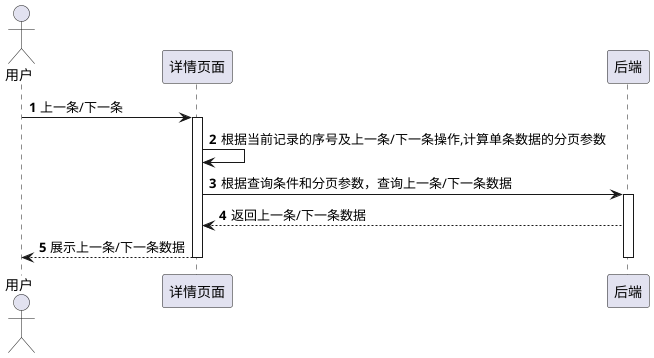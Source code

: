 @startuml
'https://plantuml.com/sequence-diagram

autonumber


actor 用户
用户 -> 详情页面: 上一条/下一条

activate 详情页面
详情页面 ->详情页面: 根据当前记录的序号及上一条/下一条操作,计算单条数据的分页参数
详情页面 -> 后端: 根据查询条件和分页参数，查询上一条/下一条数据

activate 后端
后端 --> 详情页面: 返回上一条/下一条数据

详情页面 --> 用户: 展示上一条/下一条数据

deactivate 后端
deactivate 详情页面




@enduml
